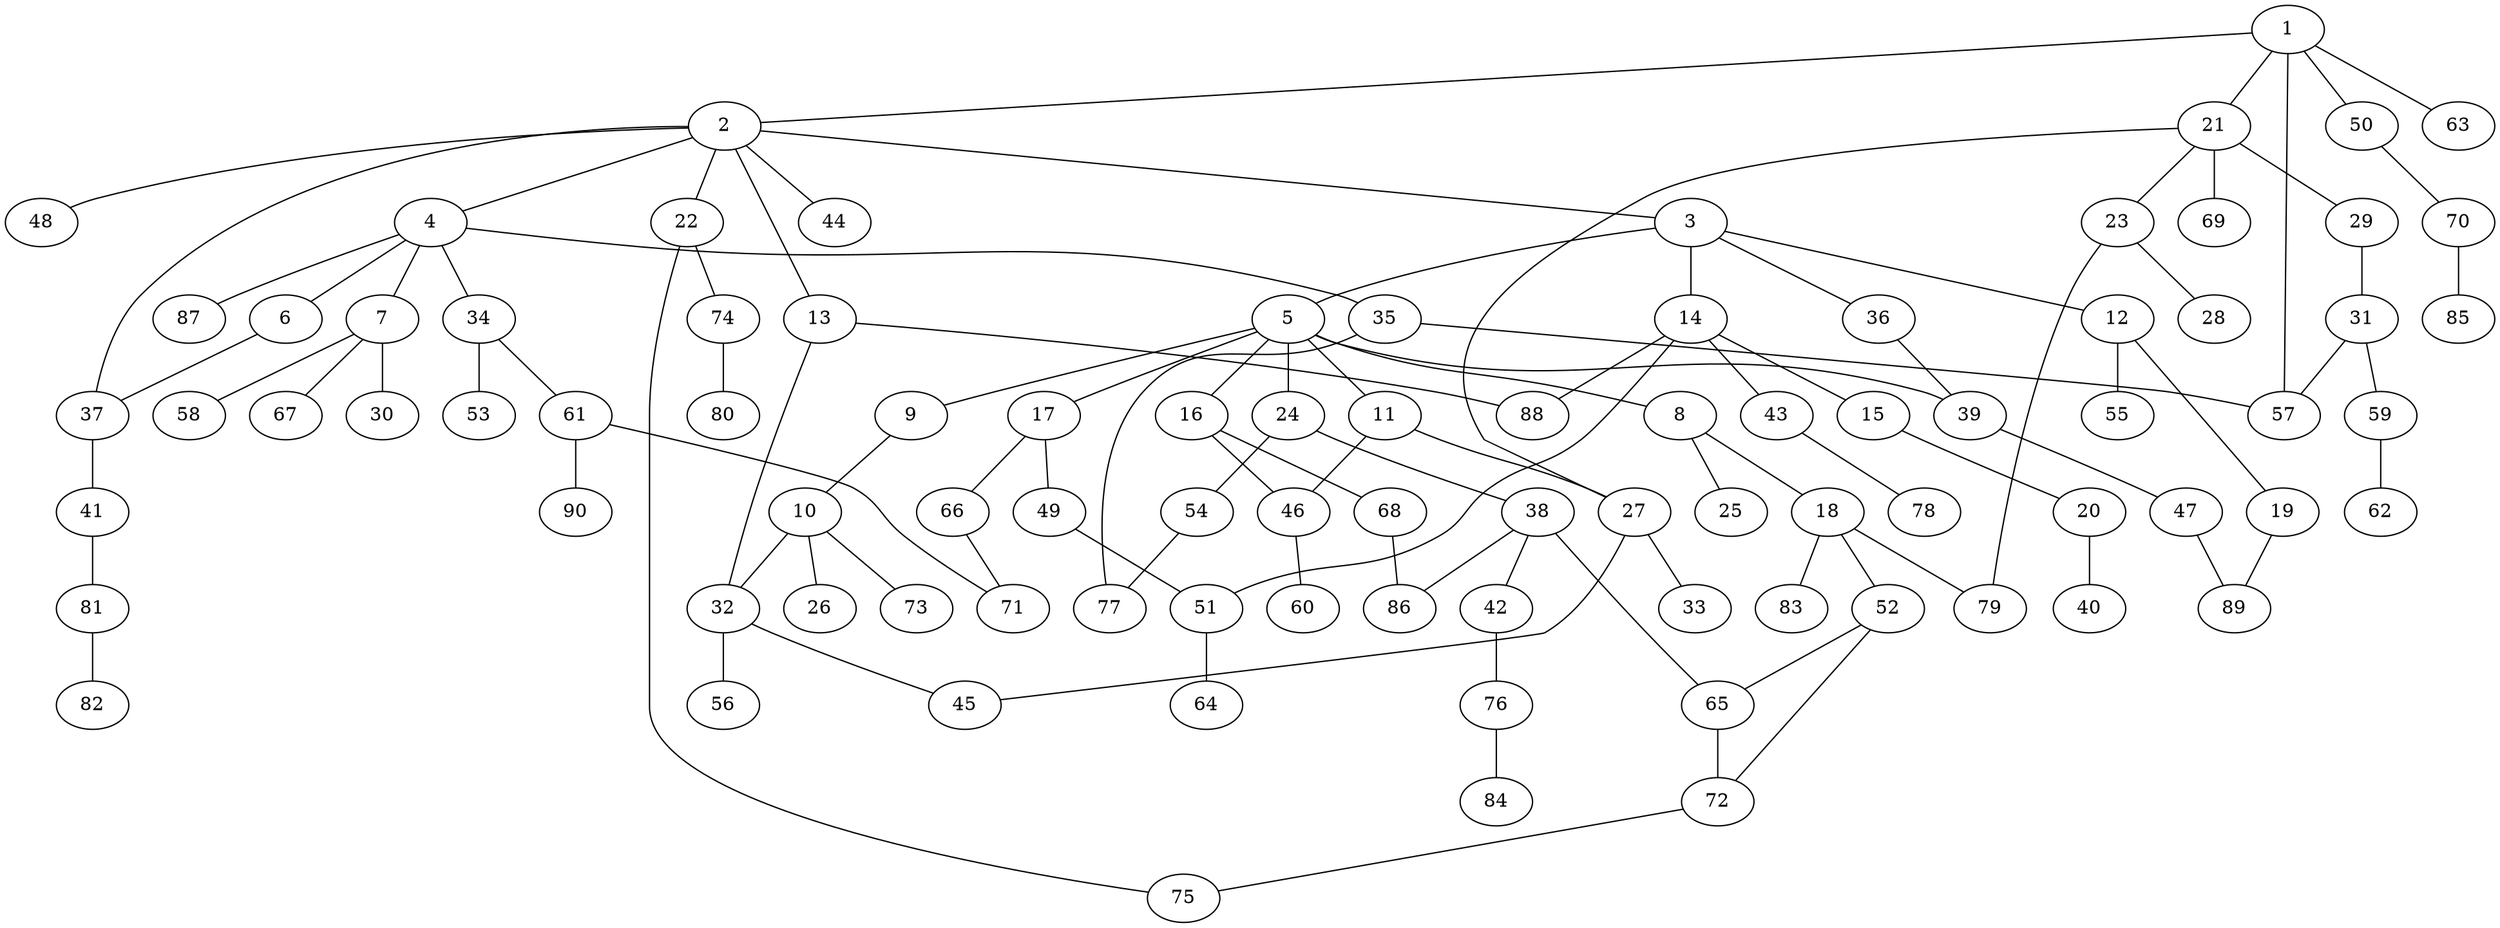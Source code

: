 graph graphname {1--2
1--21
1--50
1--57
1--63
2--3
2--4
2--13
2--22
2--37
2--44
2--48
3--5
3--12
3--14
3--36
4--6
4--7
4--34
4--35
4--87
5--8
5--9
5--11
5--16
5--17
5--24
5--39
6--37
7--30
7--58
7--67
8--18
8--25
9--10
10--26
10--32
10--73
11--27
11--46
12--19
12--55
13--32
13--88
14--15
14--43
14--51
14--88
15--20
16--46
16--68
17--49
17--66
18--52
18--79
18--83
19--89
20--40
21--23
21--27
21--29
21--69
22--74
22--75
23--28
23--79
24--38
24--54
27--33
27--45
29--31
31--57
31--59
32--45
32--56
34--53
34--61
35--57
35--77
36--39
37--41
38--42
38--65
38--86
39--47
41--81
42--76
43--78
46--60
47--89
49--51
50--70
51--64
52--65
52--72
54--77
59--62
61--71
61--90
65--72
66--71
68--86
70--85
72--75
74--80
76--84
81--82
}